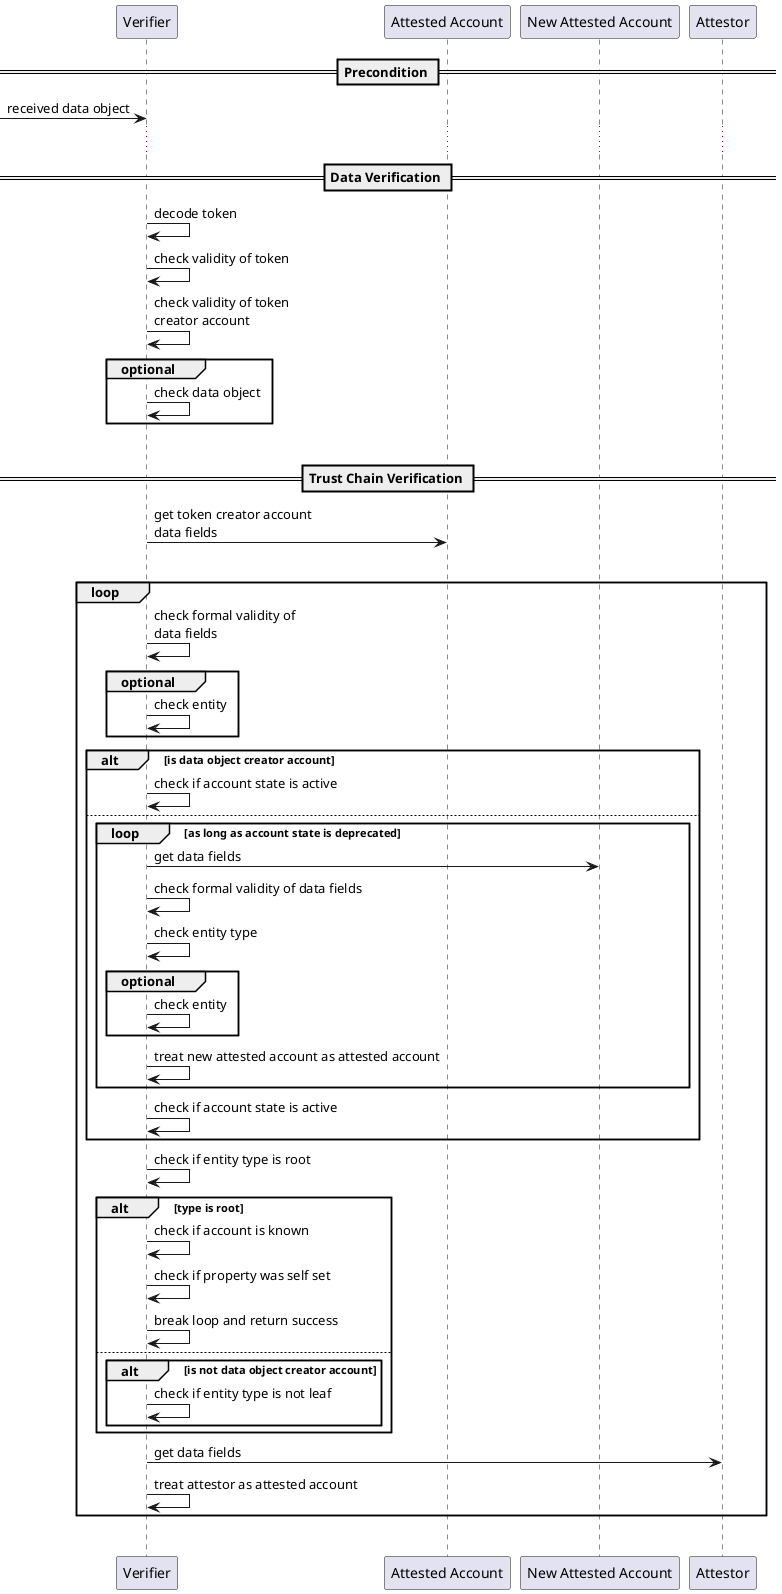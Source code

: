 /*
 *  Copyright (C) 2019  Attila Aldemir <a_aldemir@hotmail.de>
 *
 *  This program is free software: you can redistribute it and/or modify
 *  it under the terms of the GNU General Public License as published by
 *  the Free Software Foundation, either version 3 of the License, or
 *  (at your option) any later version.
 *
 *  This program is distributed in the hope that it will be useful,
 *  but WITHOUT ANY WARRANTY; without even the implied warranty of
 *  MERCHANTABILITY or FITNESS FOR A PARTICULAR PURPOSE.  See the
 *  GNU General Public License for more details.
 *
 *  You should have received a copy of the GNU General Public License
 *  along with this program.  If not, see <https://www.gnu.org/licenses/>.
 */ 
 
@startuml


participant "Verifier" as VERI
participant "Attested Account" as ATTD
participant "New Attested Account" as NATTD
participant "Attestor" as ATTE


== Precondition ==

-> VERI: received data object


...
== Data Verification ==

VERI -> VERI: decode token
VERI -> VERI: check validity of token
VERI -> VERI: check validity of token\ncreator account

group optional
    VERI -> VERI: check data object
end
|||


== Trust Chain Verification ==

VERI -> ATTD: get token creator account\ndata fields
|||

loop
    VERI -> VERI: check formal validity of\ndata fields

    group optional
        VERI -> VERI: check entity
    end

    alt is data object creator account 
        VERI -> VERI: check if account state is active
    else
        loop as long as account state is deprecated
            VERI -> NATTD: get data fields
            VERI -> VERI: check formal validity of data fields
            VERI -> VERI: check entity type
            
            group optional
                VERI -> VERI: check entity
            end
            
            VERI -> VERI: treat new attested account as attested account
        end
        VERI -> VERI: check if account state is active
    end

    VERI -> VERI: check if entity type is root
    alt type is root
        VERI -> VERI: check if account is known
        VERI -> VERI: check if property was self set
        VERI -> VERI: break loop and return success
    else
        alt is not data object creator account
            VERI -> VERI: check if entity type is not leaf
        end
    end
    VERI -> ATTE: get data fields
    VERI -> VERI: treat attestor as attested account
end
|||

@enduml